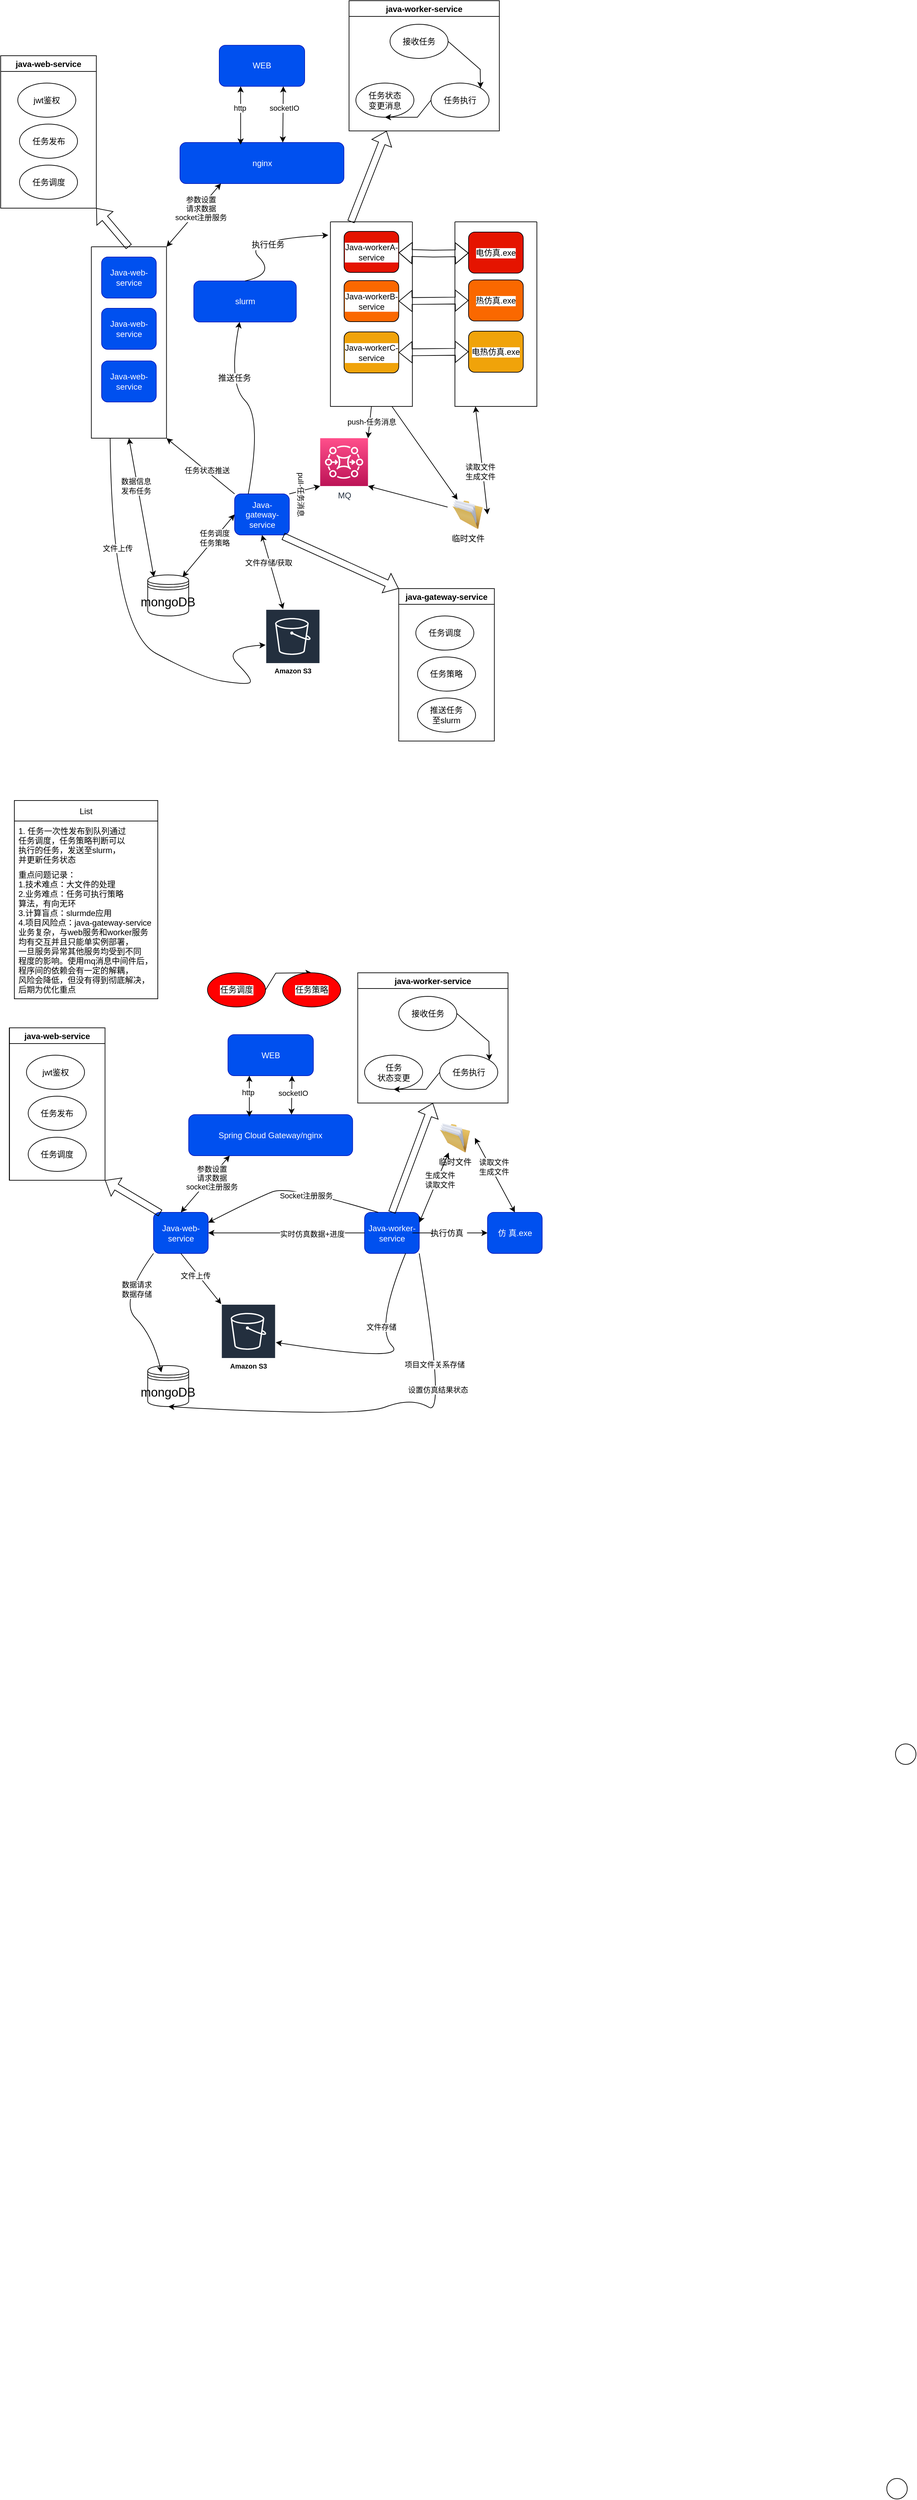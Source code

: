 <mxfile version="15.7.3" type="github">
  <diagram name="Page-1" id="822b0af5-4adb-64df-f703-e8dfc1f81529">
    <mxGraphModel dx="1350" dy="805" grid="1" gridSize="10" guides="1" tooltips="1" connect="1" arrows="1" fold="1" page="1" pageScale="1" pageWidth="827" pageHeight="1169" background="#ffffff" math="0" shadow="0">
      <root>
        <mxCell id="0" />
        <mxCell id="1" parent="0" />
        <mxCell id="8JtYcUfM9IEuaBObehJX-100" value="" style="shape=ellipse;html=1;dashed=0;whitespace=wrap;perimeter=ellipsePerimeter;shadow=0;labelBackgroundColor=default;fontSize=10;fontColor=default;strokeColor=default;strokeWidth=1;fillColor=default;verticalAlign=top;align=center;" parent="1" vertex="1">
          <mxGeometry x="1320" y="2580" width="30" height="30" as="geometry" />
        </mxCell>
        <mxCell id="8JtYcUfM9IEuaBObehJX-207" value="WEB" style="rounded=1;whiteSpace=wrap;html=1;fontColor=#ffffff;strokeColor=#001DBC;fillColor=#0050ef;align=center;" parent="1" vertex="1">
          <mxGeometry x="330" y="95.25" width="125" height="60" as="geometry" />
        </mxCell>
        <mxCell id="8JtYcUfM9IEuaBObehJX-208" value="&lt;font style=&quot;font-size: 12px&quot;&gt;nginx&lt;/font&gt;" style="rounded=1;whiteSpace=wrap;html=1;fontColor=#ffffff;strokeColor=#001DBC;fillColor=#0050ef;align=center;" parent="1" vertex="1">
          <mxGeometry x="272.5" y="237.5" width="240" height="60" as="geometry" />
        </mxCell>
        <mxCell id="8JtYcUfM9IEuaBObehJX-209" value="" style="shape=ellipse;html=1;dashed=0;whitespace=wrap;perimeter=ellipsePerimeter;shadow=0;labelBackgroundColor=default;fontSize=10;fontColor=default;strokeColor=default;strokeWidth=1;fillColor=default;verticalAlign=top;align=center;" parent="1" vertex="1">
          <mxGeometry x="1307.25" y="3654.5" width="30" height="30" as="geometry" />
        </mxCell>
        <mxCell id="8JtYcUfM9IEuaBObehJX-211" value="mongoDB" style="shape=datastore;whiteSpace=wrap;html=1;fontSize=18;fillColor=default;strokeColor=default;fontColor=default;align=center;" parent="1" vertex="1">
          <mxGeometry x="225.25" y="870" width="60" height="60" as="geometry" />
        </mxCell>
        <mxCell id="8JtYcUfM9IEuaBObehJX-212" value="Amazon S3" style="sketch=0;outlineConnect=0;fontColor=default;gradientColor=none;strokeColor=#ffffff;fillColor=#232F3E;dashed=0;verticalLabelPosition=middle;verticalAlign=bottom;align=center;html=1;whiteSpace=wrap;fontSize=10;fontStyle=1;spacing=3;shape=mxgraph.aws4.productIcon;prIcon=mxgraph.aws4.s3;" parent="1" vertex="1">
          <mxGeometry x="397.75" y="920" width="80" height="100" as="geometry" />
        </mxCell>
        <mxCell id="8JtYcUfM9IEuaBObehJX-215" value="" style="endArrow=classic;startArrow=classic;html=1;rounded=0;fontColor=default;strokeColor=default;labelBackgroundColor=default;exitX=0.627;exitY=0;exitDx=0;exitDy=0;entryX=0.75;entryY=1;entryDx=0;entryDy=0;exitPerimeter=0;align=center;" parent="1" source="8JtYcUfM9IEuaBObehJX-208" target="8JtYcUfM9IEuaBObehJX-207" edge="1">
          <mxGeometry width="50" height="50" relative="1" as="geometry">
            <mxPoint x="370" y="240.5" as="sourcePoint" />
            <mxPoint x="420" y="190.5" as="targetPoint" />
          </mxGeometry>
        </mxCell>
        <mxCell id="8JtYcUfM9IEuaBObehJX-216" value="socketIO" style="edgeLabel;html=1;align=center;verticalAlign=middle;resizable=0;points=[];fontColor=default;labelBackgroundColor=default;" parent="8JtYcUfM9IEuaBObehJX-215" vertex="1" connectable="0">
          <mxGeometry x="0.509" y="-1" relative="1" as="geometry">
            <mxPoint y="11" as="offset" />
          </mxGeometry>
        </mxCell>
        <mxCell id="8JtYcUfM9IEuaBObehJX-217" value="" style="endArrow=classic;startArrow=classic;html=1;rounded=0;labelBackgroundColor=default;fontColor=default;strokeColor=default;entryX=0.25;entryY=1;entryDx=0;entryDy=0;exitX=1;exitY=0;exitDx=0;exitDy=0;align=center;" parent="1" source="8JtYcUfM9IEuaBObehJX-269" target="8JtYcUfM9IEuaBObehJX-208" edge="1">
          <mxGeometry width="50" height="50" relative="1" as="geometry">
            <mxPoint x="261" y="380.5" as="sourcePoint" />
            <mxPoint x="370" y="330.5" as="targetPoint" />
          </mxGeometry>
        </mxCell>
        <mxCell id="8JtYcUfM9IEuaBObehJX-218" value="参数设置&lt;br&gt;请求数据&lt;br&gt;socket注册服务" style="edgeLabel;html=1;align=center;verticalAlign=middle;resizable=0;points=[];fontColor=default;" parent="8JtYcUfM9IEuaBObehJX-217" vertex="1" connectable="0">
          <mxGeometry x="0.254" y="-2" relative="1" as="geometry">
            <mxPoint x="-1" as="offset" />
          </mxGeometry>
        </mxCell>
        <mxCell id="8JtYcUfM9IEuaBObehJX-230" value="java-web-service" style="swimlane;labelBackgroundColor=default;fontColor=default;strokeColor=default;fillColor=default;align=center;" parent="1" vertex="1">
          <mxGeometry x="10" y="110.5" width="140" height="223" as="geometry" />
        </mxCell>
        <mxCell id="8JtYcUfM9IEuaBObehJX-231" value="jwt鉴权" style="ellipse;whiteSpace=wrap;html=1;labelBackgroundColor=default;fontColor=default;strokeColor=default;fillColor=default;align=center;" parent="8JtYcUfM9IEuaBObehJX-230" vertex="1">
          <mxGeometry x="25" y="40" width="85" height="50" as="geometry" />
        </mxCell>
        <mxCell id="8JtYcUfM9IEuaBObehJX-232" value="任务发布" style="ellipse;whiteSpace=wrap;html=1;labelBackgroundColor=default;fontColor=default;strokeColor=default;fillColor=default;align=center;" parent="8JtYcUfM9IEuaBObehJX-230" vertex="1">
          <mxGeometry x="27.5" y="100" width="85" height="50" as="geometry" />
        </mxCell>
        <mxCell id="8JtYcUfM9IEuaBObehJX-233" value="任务调度" style="ellipse;whiteSpace=wrap;html=1;labelBackgroundColor=default;fontColor=default;strokeColor=default;fillColor=default;align=center;" parent="8JtYcUfM9IEuaBObehJX-230" vertex="1">
          <mxGeometry x="27.5" y="160" width="85" height="50" as="geometry" />
        </mxCell>
        <mxCell id="8JtYcUfM9IEuaBObehJX-234" value="" style="shape=flexArrow;endArrow=classic;html=1;rounded=0;labelBackgroundColor=default;fontColor=default;strokeColor=default;entryX=1;entryY=1;entryDx=0;entryDy=0;exitX=0.5;exitY=0;exitDx=0;exitDy=0;align=center;" parent="1" source="8JtYcUfM9IEuaBObehJX-269" target="8JtYcUfM9IEuaBObehJX-230" edge="1">
          <mxGeometry width="50" height="50" relative="1" as="geometry">
            <mxPoint x="231" y="381.52" as="sourcePoint" />
            <mxPoint x="150" y="400.5" as="targetPoint" />
          </mxGeometry>
        </mxCell>
        <mxCell id="8JtYcUfM9IEuaBObehJX-235" value="临时文件" style="image;html=1;image=img/lib/clip_art/general/Full_Folder_128x128.png;shadow=0;dashed=0;labelBackgroundColor=default;fontColor=default;strokeColor=default;strokeWidth=2;fillColor=none;verticalAlign=top;align=center;" parent="1" vertex="1">
          <mxGeometry x="664.25" y="760" width="58.5" height="43" as="geometry" />
        </mxCell>
        <mxCell id="8JtYcUfM9IEuaBObehJX-238" value="" style="endArrow=classic;startArrow=classic;html=1;rounded=0;labelBackgroundColor=default;fontColor=default;strokeColor=default;entryX=0.25;entryY=1;entryDx=0;entryDy=0;exitX=0.37;exitY=0.05;exitDx=0;exitDy=0;exitPerimeter=0;align=center;" parent="1" source="8JtYcUfM9IEuaBObehJX-208" target="8JtYcUfM9IEuaBObehJX-207" edge="1">
          <mxGeometry width="50" height="50" relative="1" as="geometry">
            <mxPoint x="320" y="240.5" as="sourcePoint" />
            <mxPoint x="370" y="190.5" as="targetPoint" />
          </mxGeometry>
        </mxCell>
        <mxCell id="8JtYcUfM9IEuaBObehJX-239" value="http" style="edgeLabel;html=1;align=center;verticalAlign=middle;resizable=0;points=[];fontColor=default;labelBackgroundColor=default;" parent="8JtYcUfM9IEuaBObehJX-238" vertex="1" connectable="0">
          <mxGeometry x="0.433" y="2" relative="1" as="geometry">
            <mxPoint y="7" as="offset" />
          </mxGeometry>
        </mxCell>
        <mxCell id="8JtYcUfM9IEuaBObehJX-242" value="" style="endArrow=classic;startArrow=classic;html=1;rounded=0;labelBackgroundColor=default;fontColor=default;strokeColor=default;exitX=0.25;exitY=1;exitDx=0;exitDy=0;entryX=1;entryY=0.5;entryDx=0;entryDy=0;align=center;" parent="1" source="8JtYcUfM9IEuaBObehJX-283" target="8JtYcUfM9IEuaBObehJX-235" edge="1">
          <mxGeometry width="50" height="50" relative="1" as="geometry">
            <mxPoint x="750" y="380.5" as="sourcePoint" />
            <mxPoint x="773" y="274.5" as="targetPoint" />
          </mxGeometry>
        </mxCell>
        <mxCell id="8JtYcUfM9IEuaBObehJX-243" value="读取文件&lt;br&gt;生成文件" style="edgeLabel;html=1;align=center;verticalAlign=middle;resizable=0;points=[];fontColor=default;labelBackgroundColor=default;" parent="8JtYcUfM9IEuaBObehJX-242" vertex="1" connectable="0">
          <mxGeometry x="0.192" y="-4" relative="1" as="geometry">
            <mxPoint as="offset" />
          </mxGeometry>
        </mxCell>
        <mxCell id="8JtYcUfM9IEuaBObehJX-246" value="java-worker-service" style="swimlane;labelBackgroundColor=default;fontColor=default;strokeColor=default;fillColor=default;align=center;startSize=23;" parent="1" vertex="1">
          <mxGeometry x="520" y="30" width="220" height="190.5" as="geometry">
            <mxRectangle x="517.25" y="1220" width="140" height="23" as="alternateBounds" />
          </mxGeometry>
        </mxCell>
        <mxCell id="8JtYcUfM9IEuaBObehJX-247" value="任务状态&lt;br&gt;变更消息" style="ellipse;whiteSpace=wrap;html=1;labelBackgroundColor=default;fontColor=default;strokeColor=default;fillColor=default;align=center;" parent="8JtYcUfM9IEuaBObehJX-246" vertex="1">
          <mxGeometry x="10" y="120.5" width="85" height="50" as="geometry" />
        </mxCell>
        <mxCell id="8JtYcUfM9IEuaBObehJX-248" value="任务执行" style="ellipse;whiteSpace=wrap;html=1;labelBackgroundColor=default;fontColor=default;strokeColor=default;fillColor=default;align=center;" parent="8JtYcUfM9IEuaBObehJX-246" vertex="1">
          <mxGeometry x="120" y="120.5" width="85" height="50" as="geometry" />
        </mxCell>
        <mxCell id="8JtYcUfM9IEuaBObehJX-249" value="" style="endArrow=classic;html=1;rounded=0;labelBackgroundColor=default;fontSize=12;fontColor=default;strokeColor=default;exitX=0;exitY=0.5;exitDx=0;exitDy=0;entryX=0.5;entryY=1;entryDx=0;entryDy=0;align=center;" parent="8JtYcUfM9IEuaBObehJX-246" source="8JtYcUfM9IEuaBObehJX-248" target="8JtYcUfM9IEuaBObehJX-247" edge="1">
          <mxGeometry width="50" height="50" relative="1" as="geometry">
            <mxPoint x="70" y="140.5" as="sourcePoint" />
            <mxPoint x="120" y="90.5" as="targetPoint" />
            <Array as="points">
              <mxPoint x="100" y="170.5" />
            </Array>
          </mxGeometry>
        </mxCell>
        <mxCell id="8JtYcUfM9IEuaBObehJX-250" value="接收任务" style="ellipse;whiteSpace=wrap;html=1;labelBackgroundColor=default;fontColor=default;strokeColor=default;fillColor=default;align=center;" parent="8JtYcUfM9IEuaBObehJX-246" vertex="1">
          <mxGeometry x="60" y="34.5" width="85" height="50" as="geometry" />
        </mxCell>
        <mxCell id="8JtYcUfM9IEuaBObehJX-251" value="" style="endArrow=classic;html=1;rounded=0;labelBackgroundColor=default;fontSize=12;fontColor=default;strokeColor=default;exitX=1;exitY=0.5;exitDx=0;exitDy=0;entryX=1;entryY=0;entryDx=0;entryDy=0;align=center;" parent="8JtYcUfM9IEuaBObehJX-246" source="8JtYcUfM9IEuaBObehJX-250" target="8JtYcUfM9IEuaBObehJX-248" edge="1">
          <mxGeometry width="50" height="50" relative="1" as="geometry">
            <mxPoint x="80" y="140.5" as="sourcePoint" />
            <mxPoint x="130" y="90.5" as="targetPoint" />
            <Array as="points">
              <mxPoint x="192" y="100.5" />
            </Array>
          </mxGeometry>
        </mxCell>
        <mxCell id="8JtYcUfM9IEuaBObehJX-252" value="" style="shape=flexArrow;endArrow=classic;html=1;rounded=0;labelBackgroundColor=default;fontColor=default;strokeColor=default;entryX=0.25;entryY=1;entryDx=0;entryDy=0;exitX=0.25;exitY=0;exitDx=0;exitDy=0;align=center;" parent="1" source="8JtYcUfM9IEuaBObehJX-288" target="8JtYcUfM9IEuaBObehJX-246" edge="1">
          <mxGeometry width="50" height="50" relative="1" as="geometry">
            <mxPoint x="572.75" y="380.5" as="sourcePoint" />
            <mxPoint x="539" y="243.49" as="targetPoint" />
          </mxGeometry>
        </mxCell>
        <mxCell id="8JtYcUfM9IEuaBObehJX-253" value="" style="endArrow=none;html=1;rounded=0;labelBackgroundColor=default;fontSize=12;fontColor=default;strokeColor=default;align=center;entryX=0;entryY=0;entryDx=0;entryDy=0;exitX=0;exitY=1;exitDx=0;exitDy=0;" parent="1" source="8JtYcUfM9IEuaBObehJX-230" target="8JtYcUfM9IEuaBObehJX-230" edge="1">
          <mxGeometry width="50" height="50" relative="1" as="geometry">
            <mxPoint x="-10" y="234.5" as="sourcePoint" />
            <mxPoint x="40" y="184.5" as="targetPoint" />
          </mxGeometry>
        </mxCell>
        <mxCell id="8JtYcUfM9IEuaBObehJX-254" value="" style="endArrow=none;html=1;rounded=0;labelBackgroundColor=default;fontSize=12;fontColor=default;strokeColor=default;align=center;entryX=1;entryY=0;entryDx=0;entryDy=0;exitX=0;exitY=0;exitDx=0;exitDy=0;" parent="1" source="8JtYcUfM9IEuaBObehJX-246" target="8JtYcUfM9IEuaBObehJX-246" edge="1">
          <mxGeometry width="50" height="50" relative="1" as="geometry">
            <mxPoint x="560" y="4.5" as="sourcePoint" />
            <mxPoint x="610" y="-45.5" as="targetPoint" />
          </mxGeometry>
        </mxCell>
        <mxCell id="8JtYcUfM9IEuaBObehJX-255" value="" style="endArrow=none;html=1;rounded=0;labelBackgroundColor=default;fontSize=12;fontColor=default;strokeColor=default;align=center;entryX=0;entryY=0;entryDx=0;entryDy=0;exitX=0;exitY=1;exitDx=0;exitDy=0;" parent="1" source="8JtYcUfM9IEuaBObehJX-230" target="8JtYcUfM9IEuaBObehJX-230" edge="1">
          <mxGeometry width="50" height="50" relative="1" as="geometry">
            <mxPoint x="-10" y="234.5" as="sourcePoint" />
            <mxPoint x="40" y="184.5" as="targetPoint" />
          </mxGeometry>
        </mxCell>
        <mxCell id="8JtYcUfM9IEuaBObehJX-257" value="Java-gateway-service" style="rounded=1;whiteSpace=wrap;html=1;strokeColor=#001DBC;fillColor=#0050ef;fontColor=#ffffff;align=center;" parent="1" vertex="1">
          <mxGeometry x="352.5" y="751.5" width="80" height="60" as="geometry" />
        </mxCell>
        <mxCell id="8JtYcUfM9IEuaBObehJX-258" value="List" style="swimlane;fontStyle=0;childLayout=stackLayout;horizontal=1;startSize=30;horizontalStack=0;resizeParent=1;resizeParentMax=0;resizeLast=0;collapsible=1;marginBottom=0;labelBackgroundColor=default;fontSize=12;fontColor=default;strokeColor=default;fillColor=default;align=center;" parent="1" vertex="1">
          <mxGeometry x="30" y="1200" width="210" height="290" as="geometry" />
        </mxCell>
        <mxCell id="8JtYcUfM9IEuaBObehJX-259" value="1. 任务一次性发布到队列通过&#xa;任务调度，任务策略判断可以&#xa;执行的任务，发送至slurm，&#xa;并更新任务状态" style="text;strokeColor=none;fillColor=none;align=left;verticalAlign=middle;spacingLeft=4;spacingRight=4;overflow=hidden;points=[[0,0.5],[1,0.5]];portConstraint=eastwest;rotatable=0;labelBackgroundColor=default;fontSize=12;fontColor=default;" parent="8JtYcUfM9IEuaBObehJX-258" vertex="1">
          <mxGeometry y="30" width="210" height="70" as="geometry" />
        </mxCell>
        <mxCell id="8JtYcUfM9IEuaBObehJX-260" value="重点问题记录：&#xa;1.技术难点：大文件的处理&#xa;2.业务难点：任务可执行策略&#xa;算法，有向无环&#xa;3.计算盲点：slurmde应用&#xa;4.项目风险点：java-gateway-service&#xa;业务复杂，与web服务和worker服务&#xa;均有交互并且只能单实例部署，&#xa;一旦服务异常其他服务均受到不同&#xa;程度的影响。使用mq消息中间件后，&#xa;程序间的依赖会有一定的解耦，&#xa;风险会降低，但没有得到彻底解决，&#xa;后期为优化重点&#xa;" style="text;strokeColor=none;fillColor=none;align=left;verticalAlign=middle;spacingLeft=4;spacingRight=4;overflow=hidden;points=[[0,0.5],[1,0.5]];portConstraint=eastwest;rotatable=0;labelBackgroundColor=default;fontSize=12;fontColor=default;" parent="8JtYcUfM9IEuaBObehJX-258" vertex="1">
          <mxGeometry y="100" width="210" height="190" as="geometry" />
        </mxCell>
        <mxCell id="8JtYcUfM9IEuaBObehJX-262" value="java-gateway-service" style="swimlane;labelBackgroundColor=default;fontColor=default;strokeColor=default;fillColor=default;align=center;" parent="1" vertex="1">
          <mxGeometry x="592.75" y="890" width="140" height="223" as="geometry" />
        </mxCell>
        <mxCell id="8JtYcUfM9IEuaBObehJX-263" value="任务调度" style="ellipse;whiteSpace=wrap;html=1;labelBackgroundColor=default;fontColor=default;strokeColor=default;fillColor=default;align=center;" parent="8JtYcUfM9IEuaBObehJX-262" vertex="1">
          <mxGeometry x="25" y="40" width="85" height="50" as="geometry" />
        </mxCell>
        <mxCell id="8JtYcUfM9IEuaBObehJX-264" value="任务策略" style="ellipse;whiteSpace=wrap;html=1;labelBackgroundColor=default;fontColor=default;strokeColor=default;fillColor=default;align=center;" parent="8JtYcUfM9IEuaBObehJX-262" vertex="1">
          <mxGeometry x="27.5" y="100" width="85" height="50" as="geometry" />
        </mxCell>
        <mxCell id="8JtYcUfM9IEuaBObehJX-265" value="推送任务&lt;br&gt;至slurm" style="ellipse;whiteSpace=wrap;html=1;labelBackgroundColor=default;fontColor=default;strokeColor=default;fillColor=default;align=center;" parent="8JtYcUfM9IEuaBObehJX-262" vertex="1">
          <mxGeometry x="27.5" y="160" width="85" height="50" as="geometry" />
        </mxCell>
        <mxCell id="8JtYcUfM9IEuaBObehJX-269" value="" style="swimlane;startSize=0;labelBackgroundColor=default;fontSize=12;fontColor=default;strokeColor=default;fillColor=default;align=center;" parent="1" vertex="1">
          <mxGeometry x="142.75" y="390" width="110" height="280" as="geometry" />
        </mxCell>
        <mxCell id="8JtYcUfM9IEuaBObehJX-270" value="Java-web-service" style="rounded=1;whiteSpace=wrap;html=1;fontColor=#ffffff;strokeColor=#001DBC;fillColor=#0050ef;align=center;" parent="8JtYcUfM9IEuaBObehJX-269" vertex="1">
          <mxGeometry x="15" y="15" width="80" height="60" as="geometry" />
        </mxCell>
        <mxCell id="8JtYcUfM9IEuaBObehJX-271" value="Java-web-service" style="rounded=1;whiteSpace=wrap;html=1;fontColor=#ffffff;strokeColor=#001DBC;fillColor=#0050ef;align=center;" parent="8JtYcUfM9IEuaBObehJX-269" vertex="1">
          <mxGeometry x="15" y="90" width="80" height="60" as="geometry" />
        </mxCell>
        <mxCell id="8JtYcUfM9IEuaBObehJX-272" value="Java-web-service" style="rounded=1;whiteSpace=wrap;html=1;fontColor=#ffffff;strokeColor=#001DBC;fillColor=#0050ef;align=center;" parent="8JtYcUfM9IEuaBObehJX-269" vertex="1">
          <mxGeometry x="15" y="167" width="80" height="60" as="geometry" />
        </mxCell>
        <mxCell id="8JtYcUfM9IEuaBObehJX-274" value="" style="shape=image;html=1;verticalAlign=top;verticalLabelPosition=bottom;labelBackgroundColor=#ffffff;imageAspect=0;aspect=fixed;image=https://cdn3.iconfinder.com/data/icons/font-awesome-solid/512/ellipsis-vertical-128.png;fontSize=12;fontColor=default;strokeColor=default;fillColor=default;" parent="8JtYcUfM9IEuaBObehJX-269" vertex="1">
          <mxGeometry x="37" y="238" width="36" height="36" as="geometry" />
        </mxCell>
        <mxCell id="8JtYcUfM9IEuaBObehJX-277" value="" style="endArrow=classic;startArrow=classic;html=1;rounded=0;labelBackgroundColor=default;fontSize=12;fontColor=default;strokeColor=default;align=center;entryX=0;entryY=0.5;entryDx=0;entryDy=0;exitX=0.85;exitY=0.05;exitDx=0;exitDy=0;exitPerimeter=0;" parent="1" source="8JtYcUfM9IEuaBObehJX-211" target="8JtYcUfM9IEuaBObehJX-257" edge="1">
          <mxGeometry width="50" height="50" relative="1" as="geometry">
            <mxPoint x="312.75" y="820" as="sourcePoint" />
            <mxPoint x="362.75" y="770" as="targetPoint" />
          </mxGeometry>
        </mxCell>
        <mxCell id="6H5OHKeQBbOHRSQjsgT--8" value="任务调度&lt;br&gt;任务策略" style="edgeLabel;html=1;align=center;verticalAlign=middle;resizable=0;points=[];" vertex="1" connectable="0" parent="8JtYcUfM9IEuaBObehJX-277">
          <mxGeometry x="0.238" y="1" relative="1" as="geometry">
            <mxPoint as="offset" />
          </mxGeometry>
        </mxCell>
        <mxCell id="8JtYcUfM9IEuaBObehJX-279" value="" style="endArrow=classic;startArrow=classic;html=1;rounded=0;labelBackgroundColor=default;fontSize=12;fontColor=default;strokeColor=default;align=center;entryX=0.5;entryY=1;entryDx=0;entryDy=0;exitX=0.15;exitY=0.05;exitDx=0;exitDy=0;exitPerimeter=0;" parent="1" source="8JtYcUfM9IEuaBObehJX-211" target="8JtYcUfM9IEuaBObehJX-269" edge="1">
          <mxGeometry width="50" height="50" relative="1" as="geometry">
            <mxPoint x="192.75" y="760" as="sourcePoint" />
            <mxPoint x="242.75" y="710" as="targetPoint" />
          </mxGeometry>
        </mxCell>
        <mxCell id="6H5OHKeQBbOHRSQjsgT--6" value="数据信息&lt;br&gt;发布任务" style="edgeLabel;html=1;align=center;verticalAlign=middle;resizable=0;points=[];" vertex="1" connectable="0" parent="8JtYcUfM9IEuaBObehJX-279">
          <mxGeometry x="0.316" y="3" relative="1" as="geometry">
            <mxPoint as="offset" />
          </mxGeometry>
        </mxCell>
        <mxCell id="8JtYcUfM9IEuaBObehJX-283" value="" style="swimlane;startSize=0;labelBackgroundColor=default;fontSize=12;fontColor=default;strokeColor=default;fillColor=default;align=center;" parent="1" vertex="1">
          <mxGeometry x="675" y="353.5" width="120" height="270" as="geometry">
            <mxRectangle x="675" y="353.5" width="50" height="40" as="alternateBounds" />
          </mxGeometry>
        </mxCell>
        <mxCell id="8JtYcUfM9IEuaBObehJX-284" value="" style="shape=image;html=1;verticalAlign=top;verticalLabelPosition=bottom;labelBackgroundColor=default;imageAspect=0;aspect=fixed;image=https://cdn3.iconfinder.com/data/icons/font-awesome-solid/512/ellipsis-vertical-128.png;fontSize=12;fontColor=default;strokeColor=default;fillColor=default;" parent="8JtYcUfM9IEuaBObehJX-283" vertex="1">
          <mxGeometry x="42" y="229" width="36" height="36" as="geometry" />
        </mxCell>
        <mxCell id="8JtYcUfM9IEuaBObehJX-285" value="电仿真.exe" style="rounded=1;whiteSpace=wrap;html=1;strokeColor=default;fillColor=#e51400;fontColor=default;align=center;labelBackgroundColor=default;" parent="8JtYcUfM9IEuaBObehJX-283" vertex="1">
          <mxGeometry x="20" y="15" width="80" height="60" as="geometry" />
        </mxCell>
        <mxCell id="8JtYcUfM9IEuaBObehJX-286" value="热仿真.exe" style="rounded=1;whiteSpace=wrap;html=1;strokeColor=default;fillColor=#fa6800;fontColor=default;align=center;labelBackgroundColor=default;" parent="8JtYcUfM9IEuaBObehJX-283" vertex="1">
          <mxGeometry x="20" y="85" width="80" height="60" as="geometry" />
        </mxCell>
        <mxCell id="8JtYcUfM9IEuaBObehJX-287" value="电热仿真.exe" style="rounded=1;whiteSpace=wrap;html=1;strokeColor=default;fillColor=#f0a30a;fontColor=default;align=center;labelBackgroundColor=default;" parent="8JtYcUfM9IEuaBObehJX-283" vertex="1">
          <mxGeometry x="20" y="160" width="80" height="60" as="geometry" />
        </mxCell>
        <mxCell id="8JtYcUfM9IEuaBObehJX-288" value="" style="swimlane;startSize=0;labelBackgroundColor=default;fontSize=12;fontColor=default;strokeColor=default;fillColor=#e51400;align=center;" parent="1" vertex="1">
          <mxGeometry x="492.75" y="353.5" width="120" height="270" as="geometry" />
        </mxCell>
        <mxCell id="8JtYcUfM9IEuaBObehJX-289" value="Java-workerA-service" style="rounded=1;whiteSpace=wrap;html=1;strokeColor=default;fillColor=#e51400;fontColor=default;align=center;labelBackgroundColor=default;" parent="8JtYcUfM9IEuaBObehJX-288" vertex="1">
          <mxGeometry x="20" y="14" width="80" height="60" as="geometry" />
        </mxCell>
        <mxCell id="8JtYcUfM9IEuaBObehJX-290" value="Java-workerB-service" style="rounded=1;whiteSpace=wrap;html=1;strokeColor=default;fillColor=#fa6800;fontColor=default;align=center;labelBackgroundColor=default;" parent="8JtYcUfM9IEuaBObehJX-288" vertex="1">
          <mxGeometry x="20" y="86" width="80" height="60" as="geometry" />
        </mxCell>
        <mxCell id="8JtYcUfM9IEuaBObehJX-291" value="Java-workerC-service" style="rounded=1;whiteSpace=wrap;html=1;strokeColor=default;fillColor=#f0a30a;fontColor=default;align=center;labelBackgroundColor=default;" parent="8JtYcUfM9IEuaBObehJX-288" vertex="1">
          <mxGeometry x="20" y="161" width="80" height="60" as="geometry" />
        </mxCell>
        <mxCell id="8JtYcUfM9IEuaBObehJX-292" value="" style="shape=image;html=1;verticalAlign=top;verticalLabelPosition=bottom;labelBackgroundColor=default;imageAspect=0;aspect=fixed;image=https://cdn3.iconfinder.com/data/icons/font-awesome-solid/512/ellipsis-vertical-128.png;fontSize=12;fontColor=default;strokeColor=default;fillColor=default;" parent="8JtYcUfM9IEuaBObehJX-288" vertex="1">
          <mxGeometry x="42" y="230" width="36" height="36" as="geometry" />
        </mxCell>
        <mxCell id="8JtYcUfM9IEuaBObehJX-298" value="" style="endArrow=classic;startArrow=classic;html=1;rounded=0;labelBackgroundColor=default;fontSize=12;fontColor=default;strokeColor=default;align=center;entryX=0.5;entryY=1;entryDx=0;entryDy=0;" parent="1" source="8JtYcUfM9IEuaBObehJX-212" target="8JtYcUfM9IEuaBObehJX-257" edge="1">
          <mxGeometry width="50" height="50" relative="1" as="geometry">
            <mxPoint x="392.75" y="740" as="sourcePoint" />
            <mxPoint x="442.75" y="690" as="targetPoint" />
          </mxGeometry>
        </mxCell>
        <mxCell id="6H5OHKeQBbOHRSQjsgT--9" value="文件存储/获取" style="edgeLabel;html=1;align=center;verticalAlign=middle;resizable=0;points=[];" vertex="1" connectable="0" parent="8JtYcUfM9IEuaBObehJX-298">
          <mxGeometry x="0.264" y="2" relative="1" as="geometry">
            <mxPoint as="offset" />
          </mxGeometry>
        </mxCell>
        <mxCell id="8JtYcUfM9IEuaBObehJX-300" value="slurm" style="rounded=1;whiteSpace=wrap;html=1;fontColor=#ffffff;strokeColor=#001DBC;fillColor=#0050ef;align=center;" parent="1" vertex="1">
          <mxGeometry x="292.75" y="440" width="150" height="60" as="geometry" />
        </mxCell>
        <mxCell id="8JtYcUfM9IEuaBObehJX-302" value="" style="curved=1;endArrow=classic;html=1;rounded=0;labelBackgroundColor=default;fontSize=12;fontColor=default;strokeColor=default;align=center;exitX=0.25;exitY=0;exitDx=0;exitDy=0;entryX=0.447;entryY=1;entryDx=0;entryDy=0;entryPerimeter=0;" parent="1" source="8JtYcUfM9IEuaBObehJX-257" target="8JtYcUfM9IEuaBObehJX-300" edge="1">
          <mxGeometry width="50" height="50" relative="1" as="geometry">
            <mxPoint x="342.75" y="640" as="sourcePoint" />
            <mxPoint x="372.75" y="550" as="targetPoint" />
            <Array as="points">
              <mxPoint x="392.75" y="640" />
              <mxPoint x="342.75" y="590" />
            </Array>
          </mxGeometry>
        </mxCell>
        <mxCell id="8JtYcUfM9IEuaBObehJX-304" value="推送任务" style="edgeLabel;html=1;align=center;verticalAlign=middle;resizable=0;points=[];fontSize=12;fontColor=default;" parent="8JtYcUfM9IEuaBObehJX-302" vertex="1" connectable="0">
          <mxGeometry x="0.403" y="-7" relative="1" as="geometry">
            <mxPoint as="offset" />
          </mxGeometry>
        </mxCell>
        <mxCell id="8JtYcUfM9IEuaBObehJX-307" value="" style="curved=1;endArrow=classic;html=1;rounded=0;labelBackgroundColor=default;fontSize=12;fontColor=default;strokeColor=default;align=center;exitX=0.5;exitY=0;exitDx=0;exitDy=0;entryX=-0.025;entryY=0.072;entryDx=0;entryDy=0;entryPerimeter=0;" parent="1" source="8JtYcUfM9IEuaBObehJX-300" target="8JtYcUfM9IEuaBObehJX-288" edge="1">
          <mxGeometry width="50" height="50" relative="1" as="geometry">
            <mxPoint x="362.75" y="430" as="sourcePoint" />
            <mxPoint x="412.75" y="380" as="targetPoint" />
            <Array as="points">
              <mxPoint x="412.75" y="430" />
              <mxPoint x="362.75" y="380" />
            </Array>
          </mxGeometry>
        </mxCell>
        <mxCell id="8JtYcUfM9IEuaBObehJX-309" value="执行任务" style="edgeLabel;html=1;align=center;verticalAlign=middle;resizable=0;points=[];fontSize=12;fontColor=default;" parent="8JtYcUfM9IEuaBObehJX-307" vertex="1" connectable="0">
          <mxGeometry x="0.263" y="-9" relative="1" as="geometry">
            <mxPoint as="offset" />
          </mxGeometry>
        </mxCell>
        <mxCell id="8JtYcUfM9IEuaBObehJX-311" value="" style="shape=flexArrow;endArrow=classic;startArrow=classic;html=1;rounded=0;labelBackgroundColor=default;fontSize=12;fontColor=default;strokeColor=default;align=center;exitX=1;exitY=0.5;exitDx=0;exitDy=0;entryX=0;entryY=0.5;entryDx=0;entryDy=0;" parent="1" source="8JtYcUfM9IEuaBObehJX-290" target="8JtYcUfM9IEuaBObehJX-286" edge="1">
          <mxGeometry width="100" height="100" relative="1" as="geometry">
            <mxPoint x="612.75" y="540" as="sourcePoint" />
            <mxPoint x="712.75" y="440" as="targetPoint" />
          </mxGeometry>
        </mxCell>
        <mxCell id="8JtYcUfM9IEuaBObehJX-310" value="" style="shape=flexArrow;endArrow=classic;startArrow=classic;html=1;rounded=0;labelBackgroundColor=default;fontSize=12;fontColor=default;strokeColor=default;align=center;" parent="1" source="8JtYcUfM9IEuaBObehJX-289" target="8JtYcUfM9IEuaBObehJX-285" edge="1">
          <mxGeometry width="100" height="100" relative="1" as="geometry">
            <mxPoint x="602.75" y="500" as="sourcePoint" />
            <mxPoint x="652.75" y="340" as="targetPoint" />
            <Array as="points">
              <mxPoint x="642.75" y="400" />
            </Array>
          </mxGeometry>
        </mxCell>
        <mxCell id="8JtYcUfM9IEuaBObehJX-312" value="" style="shape=flexArrow;endArrow=classic;startArrow=classic;html=1;rounded=0;labelBackgroundColor=default;fontSize=12;fontColor=default;strokeColor=default;align=center;exitX=1;exitY=0.5;exitDx=0;exitDy=0;entryX=0;entryY=0.5;entryDx=0;entryDy=0;" parent="1" source="8JtYcUfM9IEuaBObehJX-291" target="8JtYcUfM9IEuaBObehJX-287" edge="1">
          <mxGeometry width="100" height="100" relative="1" as="geometry">
            <mxPoint x="622.75" y="630" as="sourcePoint" />
            <mxPoint x="722.75" y="530" as="targetPoint" />
          </mxGeometry>
        </mxCell>
        <mxCell id="8JtYcUfM9IEuaBObehJX-313" value="" style="shape=flexArrow;endArrow=classic;html=1;rounded=0;labelBackgroundColor=default;fontSize=12;fontColor=default;strokeColor=default;align=center;exitX=0.888;exitY=1.033;exitDx=0;exitDy=0;exitPerimeter=0;entryX=0;entryY=0;entryDx=0;entryDy=0;" parent="1" source="8JtYcUfM9IEuaBObehJX-257" target="8JtYcUfM9IEuaBObehJX-262" edge="1">
          <mxGeometry width="50" height="50" relative="1" as="geometry">
            <mxPoint x="522.75" y="890" as="sourcePoint" />
            <mxPoint x="572.75" y="840" as="targetPoint" />
          </mxGeometry>
        </mxCell>
        <mxCell id="8JtYcUfM9IEuaBObehJX-315" value="" style="curved=1;endArrow=classic;html=1;rounded=0;labelBackgroundColor=default;fontSize=12;fontColor=default;strokeColor=default;align=center;exitX=0.25;exitY=1;exitDx=0;exitDy=0;" parent="1" source="8JtYcUfM9IEuaBObehJX-269" target="8JtYcUfM9IEuaBObehJX-212" edge="1">
          <mxGeometry width="50" height="50" relative="1" as="geometry">
            <mxPoint x="332.75" y="1026.5" as="sourcePoint" />
            <mxPoint x="382.75" y="976.5" as="targetPoint" />
            <Array as="points">
              <mxPoint x="172.75" y="950" />
              <mxPoint x="302.75" y="1020" />
              <mxPoint x="362.75" y="1030" />
              <mxPoint x="382.75" y="1026.5" />
              <mxPoint x="332.75" y="976.5" />
            </Array>
          </mxGeometry>
        </mxCell>
        <mxCell id="6H5OHKeQBbOHRSQjsgT--7" value="文件上传" style="edgeLabel;html=1;align=center;verticalAlign=middle;resizable=0;points=[];" vertex="1" connectable="0" parent="8JtYcUfM9IEuaBObehJX-315">
          <mxGeometry x="-0.5" y="9" relative="1" as="geometry">
            <mxPoint as="offset" />
          </mxGeometry>
        </mxCell>
        <mxCell id="Vperq7EreJE0jOaaFvD--1" value="WEB" style="rounded=1;whiteSpace=wrap;html=1;fontColor=#ffffff;strokeColor=#001DBC;fillColor=#0050ef;align=center;" parent="1" vertex="1">
          <mxGeometry x="342.75" y="1542.5" width="125" height="60" as="geometry" />
        </mxCell>
        <mxCell id="Vperq7EreJE0jOaaFvD--2" value="&lt;font style=&quot;font-size: 12px&quot;&gt;&lt;span style=&quot;background-color: rgba(255 , 255 , 255 , 0.01)&quot;&gt;Spring Cloud Gateway/&lt;/span&gt;nginx&lt;/font&gt;" style="rounded=1;whiteSpace=wrap;html=1;fontColor=#ffffff;strokeColor=#001DBC;fillColor=#0050ef;align=center;" parent="1" vertex="1">
          <mxGeometry x="285.25" y="1659.5" width="240" height="60" as="geometry" />
        </mxCell>
        <mxCell id="Vperq7EreJE0jOaaFvD--3" value="Java-web-service" style="rounded=1;whiteSpace=wrap;html=1;fontColor=#ffffff;strokeColor=#001DBC;fillColor=#0050ef;align=center;" parent="1" vertex="1">
          <mxGeometry x="233.75" y="1802.5" width="80" height="60" as="geometry" />
        </mxCell>
        <mxCell id="Vperq7EreJE0jOaaFvD--4" value="mongoDB" style="shape=datastore;whiteSpace=wrap;html=1;fontSize=18;fillColor=default;strokeColor=default;fontColor=default;align=center;" parent="1" vertex="1">
          <mxGeometry x="225.25" y="2026.5" width="60" height="60" as="geometry" />
        </mxCell>
        <mxCell id="Vperq7EreJE0jOaaFvD--5" value="Amazon S3" style="sketch=0;outlineConnect=0;fontColor=default;gradientColor=none;strokeColor=#ffffff;fillColor=#232F3E;dashed=0;verticalLabelPosition=middle;verticalAlign=bottom;align=center;html=1;whiteSpace=wrap;fontSize=10;fontStyle=1;spacing=3;shape=mxgraph.aws4.productIcon;prIcon=mxgraph.aws4.s3;" parent="1" vertex="1">
          <mxGeometry x="332.75" y="1936.5" width="80" height="100" as="geometry" />
        </mxCell>
        <mxCell id="Vperq7EreJE0jOaaFvD--6" value="" style="edgeStyle=orthogonalEdgeStyle;rounded=0;orthogonalLoop=1;jettySize=auto;html=1;labelBackgroundColor=default;fontColor=default;strokeColor=default;exitX=1;exitY=0.5;exitDx=0;exitDy=0;startArrow=none;align=center;entryX=0;entryY=0.5;entryDx=0;entryDy=0;" parent="1" source="Vperq7EreJE0jOaaFvD--37" target="Vperq7EreJE0jOaaFvD--49" edge="1">
          <mxGeometry relative="1" as="geometry">
            <mxPoint x="645.75" y="1836.5" as="sourcePoint" />
            <mxPoint x="715.75" y="1832.5" as="targetPoint" />
          </mxGeometry>
        </mxCell>
        <mxCell id="Vperq7EreJE0jOaaFvD--7" value="Java-worker-service" style="rounded=1;whiteSpace=wrap;html=1;strokeColor=#001DBC;fillColor=#0050ef;fontColor=#ffffff;align=center;" parent="1" vertex="1">
          <mxGeometry x="542.75" y="1802.5" width="80" height="60" as="geometry" />
        </mxCell>
        <mxCell id="Vperq7EreJE0jOaaFvD--8" value="" style="endArrow=classic;startArrow=classic;html=1;rounded=0;fontColor=default;strokeColor=default;labelBackgroundColor=default;exitX=0.627;exitY=0;exitDx=0;exitDy=0;entryX=0.75;entryY=1;entryDx=0;entryDy=0;exitPerimeter=0;align=center;" parent="1" source="Vperq7EreJE0jOaaFvD--2" target="Vperq7EreJE0jOaaFvD--1" edge="1">
          <mxGeometry width="50" height="50" relative="1" as="geometry">
            <mxPoint x="382.75" y="1662.5" as="sourcePoint" />
            <mxPoint x="432.75" y="1612.5" as="targetPoint" />
          </mxGeometry>
        </mxCell>
        <mxCell id="Vperq7EreJE0jOaaFvD--9" value="socketIO" style="edgeLabel;html=1;align=center;verticalAlign=middle;resizable=0;points=[];fontColor=default;labelBackgroundColor=default;" parent="Vperq7EreJE0jOaaFvD--8" vertex="1" connectable="0">
          <mxGeometry x="0.509" y="-1" relative="1" as="geometry">
            <mxPoint y="11" as="offset" />
          </mxGeometry>
        </mxCell>
        <mxCell id="Vperq7EreJE0jOaaFvD--10" value="" style="endArrow=classic;startArrow=classic;html=1;rounded=0;labelBackgroundColor=default;fontColor=default;strokeColor=default;entryX=0.25;entryY=1;entryDx=0;entryDy=0;exitX=0.5;exitY=0;exitDx=0;exitDy=0;align=center;" parent="1" source="Vperq7EreJE0jOaaFvD--3" target="Vperq7EreJE0jOaaFvD--2" edge="1">
          <mxGeometry width="50" height="50" relative="1" as="geometry">
            <mxPoint x="332.75" y="1802.5" as="sourcePoint" />
            <mxPoint x="382.75" y="1752.5" as="targetPoint" />
          </mxGeometry>
        </mxCell>
        <mxCell id="Vperq7EreJE0jOaaFvD--11" value="参数设置&lt;br&gt;请求数据&lt;br&gt;socket注册服务" style="edgeLabel;html=1;align=center;verticalAlign=middle;resizable=0;points=[];fontColor=default;" parent="Vperq7EreJE0jOaaFvD--10" vertex="1" connectable="0">
          <mxGeometry x="0.254" y="-2" relative="1" as="geometry">
            <mxPoint x="-1" as="offset" />
          </mxGeometry>
        </mxCell>
        <mxCell id="Vperq7EreJE0jOaaFvD--12" value="" style="curved=1;endArrow=classic;html=1;rounded=0;labelBackgroundColor=default;fontColor=default;strokeColor=default;exitX=0.25;exitY=0;exitDx=0;exitDy=0;entryX=1;entryY=0.25;entryDx=0;entryDy=0;align=center;" parent="1" source="Vperq7EreJE0jOaaFvD--7" target="Vperq7EreJE0jOaaFvD--3" edge="1">
          <mxGeometry width="50" height="50" relative="1" as="geometry">
            <mxPoint x="382.25" y="1832.5" as="sourcePoint" />
            <mxPoint x="442.25" y="1772.5" as="targetPoint" />
            <Array as="points">
              <mxPoint x="432.75" y="1762.5" />
              <mxPoint x="382.25" y="1782.5" />
            </Array>
          </mxGeometry>
        </mxCell>
        <mxCell id="Vperq7EreJE0jOaaFvD--13" value="Socket注册服务" style="edgeLabel;html=1;align=center;verticalAlign=middle;resizable=0;points=[];fontColor=default;" parent="Vperq7EreJE0jOaaFvD--12" vertex="1" connectable="0">
          <mxGeometry x="-0.187" y="7" relative="1" as="geometry">
            <mxPoint as="offset" />
          </mxGeometry>
        </mxCell>
        <mxCell id="Vperq7EreJE0jOaaFvD--14" value="" style="curved=1;endArrow=classic;html=1;rounded=0;labelBackgroundColor=default;fontColor=default;strokeColor=default;entryX=0.333;entryY=0.167;entryDx=0;entryDy=0;entryPerimeter=0;exitX=0;exitY=1;exitDx=0;exitDy=0;align=center;" parent="1" source="Vperq7EreJE0jOaaFvD--3" target="Vperq7EreJE0jOaaFvD--4" edge="1">
          <mxGeometry width="50" height="50" relative="1" as="geometry">
            <mxPoint x="232.75" y="1932.5" as="sourcePoint" />
            <mxPoint x="182.75" y="1982.5" as="targetPoint" />
            <Array as="points">
              <mxPoint x="182.75" y="1932.5" />
              <mxPoint x="232.75" y="1982.5" />
            </Array>
          </mxGeometry>
        </mxCell>
        <mxCell id="Vperq7EreJE0jOaaFvD--15" value="数据请求&lt;br&gt;数据存储" style="edgeLabel;html=1;align=center;verticalAlign=middle;resizable=0;points=[];fontColor=default;labelBackgroundColor=default;" parent="Vperq7EreJE0jOaaFvD--14" vertex="1" connectable="0">
          <mxGeometry x="-0.448" y="12" relative="1" as="geometry">
            <mxPoint y="-2" as="offset" />
          </mxGeometry>
        </mxCell>
        <mxCell id="Vperq7EreJE0jOaaFvD--16" value="" style="endArrow=classic;html=1;rounded=0;labelBackgroundColor=default;fontColor=default;strokeColor=default;exitX=0.5;exitY=1;exitDx=0;exitDy=0;align=center;" parent="1" source="Vperq7EreJE0jOaaFvD--3" target="Vperq7EreJE0jOaaFvD--5" edge="1">
          <mxGeometry width="50" height="50" relative="1" as="geometry">
            <mxPoint x="416.75" y="1952.5" as="sourcePoint" />
            <mxPoint x="466.75" y="1902.5" as="targetPoint" />
          </mxGeometry>
        </mxCell>
        <mxCell id="Vperq7EreJE0jOaaFvD--17" value="文件上传" style="edgeLabel;html=1;align=center;verticalAlign=middle;resizable=0;points=[];fontColor=default;" parent="Vperq7EreJE0jOaaFvD--16" vertex="1" connectable="0">
          <mxGeometry x="-0.169" y="-3" relative="1" as="geometry">
            <mxPoint x="-1" as="offset" />
          </mxGeometry>
        </mxCell>
        <mxCell id="Vperq7EreJE0jOaaFvD--18" value="" style="curved=1;endArrow=classic;html=1;rounded=0;labelBackgroundColor=default;fontColor=default;strokeColor=default;exitX=0.75;exitY=1;exitDx=0;exitDy=0;align=center;" parent="1" source="Vperq7EreJE0jOaaFvD--7" target="Vperq7EreJE0jOaaFvD--5" edge="1">
          <mxGeometry width="50" height="50" relative="1" as="geometry">
            <mxPoint x="607.75" y="1972.5" as="sourcePoint" />
            <mxPoint x="557.75" y="2022.5" as="targetPoint" />
            <Array as="points">
              <mxPoint x="557.75" y="1972.5" />
              <mxPoint x="607.75" y="2022.5" />
            </Array>
          </mxGeometry>
        </mxCell>
        <mxCell id="Vperq7EreJE0jOaaFvD--19" value="文件存储" style="edgeLabel;html=1;align=center;verticalAlign=middle;resizable=0;points=[];fontColor=default;" parent="Vperq7EreJE0jOaaFvD--18" vertex="1" connectable="0">
          <mxGeometry x="-0.413" y="7" relative="1" as="geometry">
            <mxPoint as="offset" />
          </mxGeometry>
        </mxCell>
        <mxCell id="Vperq7EreJE0jOaaFvD--20" value="" style="curved=1;endArrow=classic;html=1;rounded=0;labelBackgroundColor=default;fontColor=default;strokeColor=default;entryX=0.5;entryY=1;entryDx=0;entryDy=0;exitX=1;exitY=1;exitDx=0;exitDy=0;align=center;" parent="1" source="Vperq7EreJE0jOaaFvD--7" target="Vperq7EreJE0jOaaFvD--4" edge="1">
          <mxGeometry width="50" height="50" relative="1" as="geometry">
            <mxPoint x="611.75" y="2102.5" as="sourcePoint" />
            <mxPoint x="661.75" y="2052.5" as="targetPoint" />
            <Array as="points">
              <mxPoint x="661.75" y="2102.5" />
              <mxPoint x="611.75" y="2072.5" />
              <mxPoint x="532.75" y="2102.5" />
            </Array>
          </mxGeometry>
        </mxCell>
        <mxCell id="Vperq7EreJE0jOaaFvD--21" value="项目文件关系存储" style="edgeLabel;html=1;align=center;verticalAlign=middle;resizable=0;points=[];fontColor=default;" parent="Vperq7EreJE0jOaaFvD--20" vertex="1" connectable="0">
          <mxGeometry x="-0.507" y="-4" relative="1" as="geometry">
            <mxPoint as="offset" />
          </mxGeometry>
        </mxCell>
        <mxCell id="Vperq7EreJE0jOaaFvD--22" value="设置仿真结果状态" style="edgeLabel;html=1;align=center;verticalAlign=middle;resizable=0;points=[];fontColor=default;" parent="Vperq7EreJE0jOaaFvD--20" vertex="1" connectable="0">
          <mxGeometry x="-0.394" y="-5" relative="1" as="geometry">
            <mxPoint as="offset" />
          </mxGeometry>
        </mxCell>
        <mxCell id="Vperq7EreJE0jOaaFvD--23" value="java-web-service" style="swimlane;labelBackgroundColor=default;fontColor=default;strokeColor=default;fillColor=default;align=center;" parent="1" vertex="1">
          <mxGeometry x="22.75" y="1532.5" width="140" height="223" as="geometry" />
        </mxCell>
        <mxCell id="Vperq7EreJE0jOaaFvD--24" value="jwt鉴权" style="ellipse;whiteSpace=wrap;html=1;labelBackgroundColor=default;fontColor=default;strokeColor=default;fillColor=default;align=center;" parent="Vperq7EreJE0jOaaFvD--23" vertex="1">
          <mxGeometry x="25" y="40" width="85" height="50" as="geometry" />
        </mxCell>
        <mxCell id="Vperq7EreJE0jOaaFvD--25" value="任务发布" style="ellipse;whiteSpace=wrap;html=1;labelBackgroundColor=default;fontColor=default;strokeColor=default;fillColor=default;align=center;" parent="Vperq7EreJE0jOaaFvD--23" vertex="1">
          <mxGeometry x="27.5" y="100" width="85" height="50" as="geometry" />
        </mxCell>
        <mxCell id="Vperq7EreJE0jOaaFvD--26" value="任务调度" style="ellipse;whiteSpace=wrap;html=1;labelBackgroundColor=default;fontColor=default;strokeColor=default;fillColor=default;align=center;" parent="Vperq7EreJE0jOaaFvD--23" vertex="1">
          <mxGeometry x="27.5" y="160" width="85" height="50" as="geometry" />
        </mxCell>
        <mxCell id="Vperq7EreJE0jOaaFvD--27" value="" style="shape=flexArrow;endArrow=classic;html=1;rounded=0;labelBackgroundColor=default;fontColor=default;strokeColor=default;entryX=1;entryY=1;entryDx=0;entryDy=0;exitX=0.125;exitY=0.017;exitDx=0;exitDy=0;exitPerimeter=0;align=center;" parent="1" source="Vperq7EreJE0jOaaFvD--3" target="Vperq7EreJE0jOaaFvD--23" edge="1">
          <mxGeometry width="50" height="50" relative="1" as="geometry">
            <mxPoint x="112.75" y="1872.5" as="sourcePoint" />
            <mxPoint x="162.75" y="1822.5" as="targetPoint" />
          </mxGeometry>
        </mxCell>
        <mxCell id="Vperq7EreJE0jOaaFvD--28" value="临时文件" style="image;html=1;image=img/lib/clip_art/general/Full_Folder_128x128.png;shadow=0;dashed=0;labelBackgroundColor=default;fontColor=default;strokeColor=default;strokeWidth=2;fillColor=none;verticalAlign=top;align=center;" parent="1" vertex="1">
          <mxGeometry x="645.75" y="1672" width="58.5" height="43" as="geometry" />
        </mxCell>
        <mxCell id="Vperq7EreJE0jOaaFvD--29" value="" style="endArrow=classic;startArrow=classic;html=1;rounded=0;labelBackgroundColor=default;fontColor=default;strokeColor=default;exitX=1;exitY=0.25;exitDx=0;exitDy=0;align=center;" parent="1" source="Vperq7EreJE0jOaaFvD--7" target="Vperq7EreJE0jOaaFvD--28" edge="1">
          <mxGeometry width="50" height="50" relative="1" as="geometry">
            <mxPoint x="645.75" y="1806.5" as="sourcePoint" />
            <mxPoint x="675.75" y="1746.5" as="targetPoint" />
          </mxGeometry>
        </mxCell>
        <mxCell id="Vperq7EreJE0jOaaFvD--30" value="生成文件&lt;br&gt;读取文件" style="edgeLabel;html=1;align=center;verticalAlign=middle;resizable=0;points=[];fontColor=default;labelBackgroundColor=default;" parent="Vperq7EreJE0jOaaFvD--29" vertex="1" connectable="0">
          <mxGeometry x="0.237" y="-2" relative="1" as="geometry">
            <mxPoint x="1" as="offset" />
          </mxGeometry>
        </mxCell>
        <mxCell id="Vperq7EreJE0jOaaFvD--31" value="" style="endArrow=classic;startArrow=classic;html=1;rounded=0;labelBackgroundColor=default;fontColor=default;strokeColor=default;entryX=0.25;entryY=1;entryDx=0;entryDy=0;exitX=0.37;exitY=0.05;exitDx=0;exitDy=0;exitPerimeter=0;align=center;" parent="1" source="Vperq7EreJE0jOaaFvD--2" target="Vperq7EreJE0jOaaFvD--1" edge="1">
          <mxGeometry width="50" height="50" relative="1" as="geometry">
            <mxPoint x="332.75" y="1662.5" as="sourcePoint" />
            <mxPoint x="382.75" y="1612.5" as="targetPoint" />
          </mxGeometry>
        </mxCell>
        <mxCell id="Vperq7EreJE0jOaaFvD--32" value="http" style="edgeLabel;html=1;align=center;verticalAlign=middle;resizable=0;points=[];fontColor=default;labelBackgroundColor=default;" parent="Vperq7EreJE0jOaaFvD--31" vertex="1" connectable="0">
          <mxGeometry x="0.433" y="2" relative="1" as="geometry">
            <mxPoint y="7" as="offset" />
          </mxGeometry>
        </mxCell>
        <mxCell id="Vperq7EreJE0jOaaFvD--33" value="" style="endArrow=classic;html=1;rounded=0;labelBackgroundColor=default;fontColor=default;strokeColor=default;entryX=1;entryY=0.5;entryDx=0;entryDy=0;exitX=0;exitY=0.5;exitDx=0;exitDy=0;align=center;" parent="1" source="Vperq7EreJE0jOaaFvD--7" target="Vperq7EreJE0jOaaFvD--3" edge="1">
          <mxGeometry width="50" height="50" relative="1" as="geometry">
            <mxPoint x="412.75" y="1852.5" as="sourcePoint" />
            <mxPoint x="462.75" y="1802.5" as="targetPoint" />
          </mxGeometry>
        </mxCell>
        <mxCell id="Vperq7EreJE0jOaaFvD--34" value="实时仿真数据+进度" style="edgeLabel;html=1;align=center;verticalAlign=middle;resizable=0;points=[];fontColor=default;" parent="Vperq7EreJE0jOaaFvD--33" vertex="1" connectable="0">
          <mxGeometry x="-0.328" y="1" relative="1" as="geometry">
            <mxPoint as="offset" />
          </mxGeometry>
        </mxCell>
        <mxCell id="Vperq7EreJE0jOaaFvD--35" value="" style="endArrow=classic;startArrow=classic;html=1;rounded=0;labelBackgroundColor=default;fontColor=default;strokeColor=default;exitX=0.5;exitY=0;exitDx=0;exitDy=0;entryX=1;entryY=0.5;entryDx=0;entryDy=0;align=center;" parent="1" source="Vperq7EreJE0jOaaFvD--49" target="Vperq7EreJE0jOaaFvD--28" edge="1">
          <mxGeometry width="50" height="50" relative="1" as="geometry">
            <mxPoint x="755.75" y="1802.5" as="sourcePoint" />
            <mxPoint x="785.75" y="1696.5" as="targetPoint" />
          </mxGeometry>
        </mxCell>
        <mxCell id="Vperq7EreJE0jOaaFvD--36" value="读取文件&lt;br&gt;生成文件" style="edgeLabel;html=1;align=center;verticalAlign=middle;resizable=0;points=[];fontColor=default;labelBackgroundColor=default;" parent="Vperq7EreJE0jOaaFvD--35" vertex="1" connectable="0">
          <mxGeometry x="0.192" y="-4" relative="1" as="geometry">
            <mxPoint as="offset" />
          </mxGeometry>
        </mxCell>
        <mxCell id="Vperq7EreJE0jOaaFvD--37" value="执行仿真" style="text;html=1;align=center;verticalAlign=middle;resizable=0;points=[];autosize=1;strokeColor=none;fillColor=none;fontColor=default;labelBackgroundColor=default;" parent="1" vertex="1">
          <mxGeometry x="632.75" y="1822.5" width="60" height="20" as="geometry" />
        </mxCell>
        <mxCell id="Vperq7EreJE0jOaaFvD--38" value="" style="edgeStyle=orthogonalEdgeStyle;rounded=0;orthogonalLoop=1;jettySize=auto;html=1;labelBackgroundColor=default;fontColor=default;strokeColor=default;exitX=1;exitY=0.5;exitDx=0;exitDy=0;endArrow=none;align=center;" parent="1" source="Vperq7EreJE0jOaaFvD--7" target="Vperq7EreJE0jOaaFvD--37" edge="1">
          <mxGeometry relative="1" as="geometry">
            <mxPoint x="622.75" y="1832.5" as="sourcePoint" />
            <mxPoint x="715.75" y="1832.5" as="targetPoint" />
          </mxGeometry>
        </mxCell>
        <mxCell id="Vperq7EreJE0jOaaFvD--39" value="java-worker-service" style="swimlane;labelBackgroundColor=default;fontColor=default;strokeColor=default;fillColor=default;align=center;startSize=23;" parent="1" vertex="1">
          <mxGeometry x="532.75" y="1452" width="220" height="190.5" as="geometry" />
        </mxCell>
        <mxCell id="Vperq7EreJE0jOaaFvD--40" value="任务&lt;br&gt;状态变更" style="ellipse;whiteSpace=wrap;html=1;labelBackgroundColor=default;fontColor=default;strokeColor=default;fillColor=default;align=center;" parent="Vperq7EreJE0jOaaFvD--39" vertex="1">
          <mxGeometry x="10" y="120.5" width="85" height="50" as="geometry" />
        </mxCell>
        <mxCell id="Vperq7EreJE0jOaaFvD--41" value="任务执行" style="ellipse;whiteSpace=wrap;html=1;labelBackgroundColor=default;fontColor=default;strokeColor=default;fillColor=default;align=center;" parent="Vperq7EreJE0jOaaFvD--39" vertex="1">
          <mxGeometry x="120" y="120.5" width="85" height="50" as="geometry" />
        </mxCell>
        <mxCell id="Vperq7EreJE0jOaaFvD--42" value="" style="endArrow=classic;html=1;rounded=0;labelBackgroundColor=default;fontSize=12;fontColor=default;strokeColor=default;exitX=0;exitY=0.5;exitDx=0;exitDy=0;entryX=0.5;entryY=1;entryDx=0;entryDy=0;align=center;" parent="Vperq7EreJE0jOaaFvD--39" source="Vperq7EreJE0jOaaFvD--41" target="Vperq7EreJE0jOaaFvD--40" edge="1">
          <mxGeometry width="50" height="50" relative="1" as="geometry">
            <mxPoint x="70" y="140.5" as="sourcePoint" />
            <mxPoint x="120" y="90.5" as="targetPoint" />
            <Array as="points">
              <mxPoint x="100" y="170.5" />
            </Array>
          </mxGeometry>
        </mxCell>
        <mxCell id="Vperq7EreJE0jOaaFvD--43" value="接收任务" style="ellipse;whiteSpace=wrap;html=1;labelBackgroundColor=default;fontColor=default;strokeColor=default;fillColor=default;align=center;" parent="Vperq7EreJE0jOaaFvD--39" vertex="1">
          <mxGeometry x="60" y="34.5" width="85" height="50" as="geometry" />
        </mxCell>
        <mxCell id="Vperq7EreJE0jOaaFvD--44" value="" style="endArrow=classic;html=1;rounded=0;labelBackgroundColor=default;fontSize=12;fontColor=default;strokeColor=default;exitX=1;exitY=0.5;exitDx=0;exitDy=0;entryX=1;entryY=0;entryDx=0;entryDy=0;align=center;" parent="Vperq7EreJE0jOaaFvD--39" source="Vperq7EreJE0jOaaFvD--43" target="Vperq7EreJE0jOaaFvD--41" edge="1">
          <mxGeometry width="50" height="50" relative="1" as="geometry">
            <mxPoint x="80" y="140.5" as="sourcePoint" />
            <mxPoint x="130" y="90.5" as="targetPoint" />
            <Array as="points">
              <mxPoint x="192" y="100.5" />
            </Array>
          </mxGeometry>
        </mxCell>
        <mxCell id="Vperq7EreJE0jOaaFvD--45" value="" style="shape=flexArrow;endArrow=classic;html=1;rounded=0;labelBackgroundColor=default;fontColor=default;strokeColor=default;entryX=0.5;entryY=1;entryDx=0;entryDy=0;exitX=0.5;exitY=0;exitDx=0;exitDy=0;align=center;" parent="1" source="Vperq7EreJE0jOaaFvD--7" target="Vperq7EreJE0jOaaFvD--39" edge="1">
          <mxGeometry width="50" height="50" relative="1" as="geometry">
            <mxPoint x="632.75" y="1713.51" as="sourcePoint" />
            <mxPoint x="551.75" y="1665.49" as="targetPoint" />
          </mxGeometry>
        </mxCell>
        <mxCell id="Vperq7EreJE0jOaaFvD--46" value="" style="endArrow=none;html=1;rounded=0;labelBackgroundColor=default;fontSize=12;fontColor=default;strokeColor=default;align=center;entryX=0;entryY=0;entryDx=0;entryDy=0;exitX=0;exitY=1;exitDx=0;exitDy=0;" parent="1" source="Vperq7EreJE0jOaaFvD--23" target="Vperq7EreJE0jOaaFvD--23" edge="1">
          <mxGeometry width="50" height="50" relative="1" as="geometry">
            <mxPoint x="2.75" y="1656.5" as="sourcePoint" />
            <mxPoint x="52.75" y="1606.5" as="targetPoint" />
          </mxGeometry>
        </mxCell>
        <mxCell id="Vperq7EreJE0jOaaFvD--47" value="" style="endArrow=none;html=1;rounded=0;labelBackgroundColor=default;fontSize=12;fontColor=default;strokeColor=default;align=center;entryX=1;entryY=0;entryDx=0;entryDy=0;exitX=0;exitY=0;exitDx=0;exitDy=0;" parent="1" source="Vperq7EreJE0jOaaFvD--39" target="Vperq7EreJE0jOaaFvD--39" edge="1">
          <mxGeometry width="50" height="50" relative="1" as="geometry">
            <mxPoint x="572.75" y="1426.5" as="sourcePoint" />
            <mxPoint x="622.75" y="1376.5" as="targetPoint" />
          </mxGeometry>
        </mxCell>
        <mxCell id="Vperq7EreJE0jOaaFvD--48" value="" style="endArrow=none;html=1;rounded=0;labelBackgroundColor=default;fontSize=12;fontColor=default;strokeColor=default;align=center;entryX=0;entryY=0;entryDx=0;entryDy=0;exitX=0;exitY=1;exitDx=0;exitDy=0;" parent="1" source="Vperq7EreJE0jOaaFvD--23" target="Vperq7EreJE0jOaaFvD--23" edge="1">
          <mxGeometry width="50" height="50" relative="1" as="geometry">
            <mxPoint x="2.75" y="1656.5" as="sourcePoint" />
            <mxPoint x="52.75" y="1606.5" as="targetPoint" />
          </mxGeometry>
        </mxCell>
        <mxCell id="Vperq7EreJE0jOaaFvD--49" value="仿 真.exe" style="rounded=1;whiteSpace=wrap;html=1;strokeColor=#001DBC;fillColor=#0050ef;fontColor=#ffffff;align=center;" parent="1" vertex="1">
          <mxGeometry x="722.75" y="1802.5" width="80" height="60" as="geometry" />
        </mxCell>
        <mxCell id="Vperq7EreJE0jOaaFvD--50" value="任务调度" style="ellipse;whiteSpace=wrap;html=1;labelBackgroundColor=default;fontColor=default;strokeColor=default;fillColor=#FF0000;align=center;" parent="1" vertex="1">
          <mxGeometry x="312.75" y="1452" width="85" height="50" as="geometry" />
        </mxCell>
        <mxCell id="Vperq7EreJE0jOaaFvD--51" value="" style="endArrow=classic;html=1;rounded=0;labelBackgroundColor=default;fontSize=12;fontColor=default;strokeColor=default;exitX=1;exitY=0.5;exitDx=0;exitDy=0;entryX=0.5;entryY=0;entryDx=0;entryDy=0;align=center;" parent="1" source="Vperq7EreJE0jOaaFvD--50" target="Vperq7EreJE0jOaaFvD--52" edge="1">
          <mxGeometry width="50" height="50" relative="1" as="geometry">
            <mxPoint x="392.75" y="1542.5" as="sourcePoint" />
            <mxPoint x="442.75" y="1492.5" as="targetPoint" />
            <Array as="points">
              <mxPoint x="412.75" y="1452.5" />
            </Array>
          </mxGeometry>
        </mxCell>
        <mxCell id="Vperq7EreJE0jOaaFvD--52" value="任务策略" style="ellipse;whiteSpace=wrap;html=1;labelBackgroundColor=default;fontColor=default;strokeColor=default;fillColor=#FF0000;align=center;" parent="1" vertex="1">
          <mxGeometry x="422.75" y="1452" width="85" height="50" as="geometry" />
        </mxCell>
        <mxCell id="6H5OHKeQBbOHRSQjsgT--1" value="MQ" style="sketch=0;points=[[0,0,0],[0.25,0,0],[0.5,0,0],[0.75,0,0],[1,0,0],[0,1,0],[0.25,1,0],[0.5,1,0],[0.75,1,0],[1,1,0],[0,0.25,0],[0,0.5,0],[0,0.75,0],[1,0.25,0],[1,0.5,0],[1,0.75,0]];outlineConnect=0;fontColor=#232F3E;gradientColor=#FF4F8B;gradientDirection=north;fillColor=#BC1356;strokeColor=#ffffff;dashed=0;verticalLabelPosition=bottom;verticalAlign=top;align=center;html=1;fontSize=12;fontStyle=0;aspect=fixed;shape=mxgraph.aws4.resourceIcon;resIcon=mxgraph.aws4.mq;" vertex="1" parent="1">
          <mxGeometry x="477.75" y="670" width="70" height="70" as="geometry" />
        </mxCell>
        <mxCell id="6H5OHKeQBbOHRSQjsgT--2" value="" style="endArrow=classic;html=1;rounded=0;exitX=0.5;exitY=1;exitDx=0;exitDy=0;entryX=1;entryY=0;entryDx=0;entryDy=0;entryPerimeter=0;" edge="1" parent="1" source="8JtYcUfM9IEuaBObehJX-288" target="6H5OHKeQBbOHRSQjsgT--1">
          <mxGeometry width="50" height="50" relative="1" as="geometry">
            <mxPoint x="660" y="700" as="sourcePoint" />
            <mxPoint x="710" y="650" as="targetPoint" />
          </mxGeometry>
        </mxCell>
        <mxCell id="6H5OHKeQBbOHRSQjsgT--10" value="push-任务消息" style="edgeLabel;html=1;align=center;verticalAlign=middle;resizable=0;points=[];" vertex="1" connectable="0" parent="6H5OHKeQBbOHRSQjsgT--2">
          <mxGeometry x="-0.521" y="3" relative="1" as="geometry">
            <mxPoint x="-2" y="11" as="offset" />
          </mxGeometry>
        </mxCell>
        <mxCell id="6H5OHKeQBbOHRSQjsgT--3" value="" style="endArrow=classic;html=1;rounded=0;entryX=0;entryY=1;entryDx=0;entryDy=0;entryPerimeter=0;exitX=1;exitY=0;exitDx=0;exitDy=0;" edge="1" parent="1" source="8JtYcUfM9IEuaBObehJX-257" target="6H5OHKeQBbOHRSQjsgT--1">
          <mxGeometry width="50" height="50" relative="1" as="geometry">
            <mxPoint x="450" y="790" as="sourcePoint" />
            <mxPoint x="500" y="740" as="targetPoint" />
          </mxGeometry>
        </mxCell>
        <mxCell id="6H5OHKeQBbOHRSQjsgT--11" value="pull-任务消息" style="edgeLabel;html=1;align=center;verticalAlign=middle;resizable=0;points=[];rotation=90;" vertex="1" connectable="0" parent="6H5OHKeQBbOHRSQjsgT--3">
          <mxGeometry x="-0.476" y="-3" relative="1" as="geometry">
            <mxPoint x="5" as="offset" />
          </mxGeometry>
        </mxCell>
        <mxCell id="6H5OHKeQBbOHRSQjsgT--4" value="" style="endArrow=classic;html=1;rounded=0;exitX=0.75;exitY=1;exitDx=0;exitDy=0;entryX=0.25;entryY=0;entryDx=0;entryDy=0;" edge="1" parent="1" source="8JtYcUfM9IEuaBObehJX-288" target="8JtYcUfM9IEuaBObehJX-235">
          <mxGeometry width="50" height="50" relative="1" as="geometry">
            <mxPoint x="570" y="730" as="sourcePoint" />
            <mxPoint x="620" y="680" as="targetPoint" />
          </mxGeometry>
        </mxCell>
        <mxCell id="6H5OHKeQBbOHRSQjsgT--5" value="" style="endArrow=classic;html=1;rounded=0;entryX=1;entryY=1;entryDx=0;entryDy=0;entryPerimeter=0;exitX=0;exitY=0.25;exitDx=0;exitDy=0;" edge="1" parent="1" source="8JtYcUfM9IEuaBObehJX-235" target="6H5OHKeQBbOHRSQjsgT--1">
          <mxGeometry width="50" height="50" relative="1" as="geometry">
            <mxPoint x="560" y="810" as="sourcePoint" />
            <mxPoint x="610" y="760" as="targetPoint" />
          </mxGeometry>
        </mxCell>
        <mxCell id="6H5OHKeQBbOHRSQjsgT--12" value="" style="endArrow=classic;html=1;rounded=0;entryX=1;entryY=1;entryDx=0;entryDy=0;exitX=0;exitY=0;exitDx=0;exitDy=0;" edge="1" parent="1" source="8JtYcUfM9IEuaBObehJX-257" target="8JtYcUfM9IEuaBObehJX-269">
          <mxGeometry width="50" height="50" relative="1" as="geometry">
            <mxPoint x="280" y="730" as="sourcePoint" />
            <mxPoint x="330" y="680" as="targetPoint" />
          </mxGeometry>
        </mxCell>
        <mxCell id="6H5OHKeQBbOHRSQjsgT--13" value="任务状态推送" style="edgeLabel;html=1;align=center;verticalAlign=middle;resizable=0;points=[];" vertex="1" connectable="0" parent="6H5OHKeQBbOHRSQjsgT--12">
          <mxGeometry x="-0.174" y="-1" relative="1" as="geometry">
            <mxPoint as="offset" />
          </mxGeometry>
        </mxCell>
      </root>
    </mxGraphModel>
  </diagram>
</mxfile>
